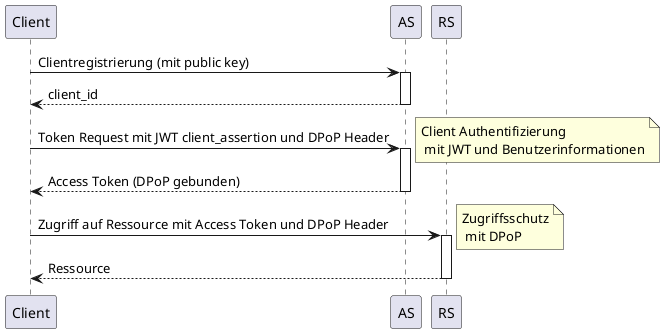 @startuml "client-assertion-jwt-authentication"
participant Client
participant AS
participant RS

Client -> AS: Clientregistrierung (mit public key)
activate AS
AS --> Client: client_id
deactivate AS

Client -> AS: Token Request mit JWT client_assertion und DPoP Header
activate AS
note right: Client Authentifizierung\n mit JWT und Benutzerinformationen
AS --> Client: Access Token (DPoP gebunden)
deactivate AS

Client -> RS: Zugriff auf Ressource mit Access Token und DPoP Header
activate RS
note right: Zugriffsschutz\n mit DPoP
RS --> Client: Ressource
deactivate RS

@enduml